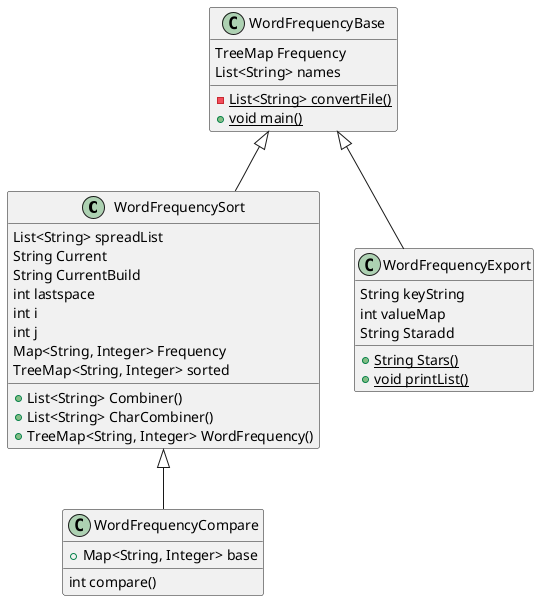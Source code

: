 @startuml
'https://plantuml.com/class-diagram



class WordFrequencySort{
    +List<String> Combiner()
    +List<String> CharCombiner()
    +TreeMap<String, Integer> WordFrequency()
    List<String> spreadList
    String Current
    String CurrentBuild
    int lastspace
    int i
    int j
    Map<String, Integer> Frequency
    TreeMap<String, Integer> sorted
}

class WordFrequencyBase{
    TreeMap Frequency
    List<String> names
    - {static} List<String> convertFile()
    + {static} void main()
}

class WordFrequencyExport{
    String keyString
    int valueMap
    String Staradd
    + {static} String Stars()
    + {static} void printList()
}

class WordFrequencyCompare{
    int compare()
    +Map<String, Integer> base
}

WordFrequencyBase <|-- WordFrequencySort
WordFrequencyBase <|-- WordFrequencyExport
WordFrequencySort <|-- WordFrequencyCompare
@enduml